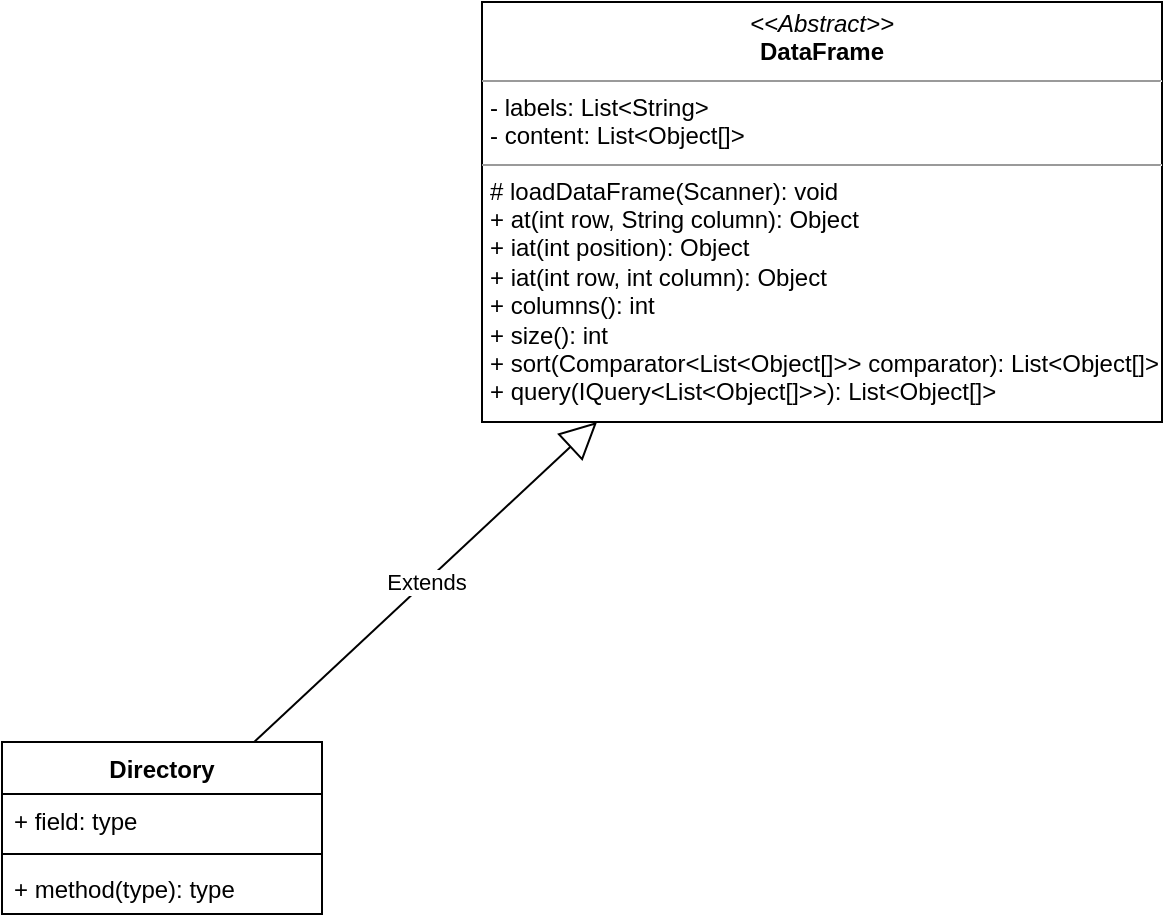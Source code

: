 <mxfile version="15.8.9" type="device"><diagram id="urS2k9F0gYhkVmHAq2of" name="Page-1"><mxGraphModel dx="1038" dy="548" grid="1" gridSize="10" guides="1" tooltips="1" connect="1" arrows="1" fold="1" page="1" pageScale="1" pageWidth="827" pageHeight="1169" math="0" shadow="0"><root><mxCell id="0"/><mxCell id="1" parent="0"/><mxCell id="hxkUsPLVR_R4F4l82HW7-1" value="&lt;p style=&quot;margin: 0px ; margin-top: 4px ; text-align: center&quot;&gt;&lt;i&gt;&amp;lt;&amp;lt;Abstract&amp;gt;&amp;gt;&lt;/i&gt;&lt;br&gt;&lt;b&gt;DataFrame&lt;/b&gt;&lt;/p&gt;&lt;hr size=&quot;1&quot;&gt;&lt;p style=&quot;margin: 0px ; margin-left: 4px&quot;&gt;- labels: List&amp;lt;String&amp;gt;&lt;br&gt;- content: List&amp;lt;Object[]&amp;gt;&lt;br&gt;&lt;/p&gt;&lt;hr size=&quot;1&quot;&gt;&lt;p style=&quot;margin: 0px ; margin-left: 4px&quot;&gt;&lt;span&gt;# loadDataFrame(Scanner): void&lt;/span&gt;&lt;br&gt;&lt;/p&gt;&lt;p style=&quot;margin: 0px 0px 0px 4px&quot;&gt;+ at(int row, String column): Object&lt;/p&gt;&lt;p style=&quot;margin: 0px 0px 0px 4px&quot;&gt;+ iat(int position): Object&lt;/p&gt;&lt;p style=&quot;margin: 0px 0px 0px 4px&quot;&gt;+ iat(int row, int column): Object&lt;/p&gt;&lt;p style=&quot;margin: 0px 0px 0px 4px&quot;&gt;+ columns(): int&lt;br&gt;&lt;/p&gt;&lt;p style=&quot;margin: 0px 0px 0px 4px&quot;&gt;+ size(): int&lt;br&gt;&lt;/p&gt;&lt;p style=&quot;margin: 0px 0px 0px 4px&quot;&gt;+ sort(Comparator&amp;lt;List&amp;lt;Object[]&amp;gt;&amp;gt; comparator): List&amp;lt;Object[]&amp;gt;&lt;br&gt;&lt;/p&gt;&lt;p style=&quot;margin: 0px 0px 0px 4px&quot;&gt;+ query(IQuery&amp;lt;List&amp;lt;Object[]&amp;gt;&amp;gt;): List&amp;lt;Object[]&amp;gt;&lt;/p&gt;" style="verticalAlign=top;align=left;overflow=fill;fontSize=12;fontFamily=Helvetica;html=1;" vertex="1" parent="1"><mxGeometry x="310" y="100" width="340" height="210" as="geometry"/></mxCell><mxCell id="hxkUsPLVR_R4F4l82HW7-2" value="Directory" style="swimlane;fontStyle=1;align=center;verticalAlign=top;childLayout=stackLayout;horizontal=1;startSize=26;horizontalStack=0;resizeParent=1;resizeParentMax=0;resizeLast=0;collapsible=1;marginBottom=0;" vertex="1" parent="1"><mxGeometry x="70" y="470" width="160" height="86" as="geometry"/></mxCell><mxCell id="hxkUsPLVR_R4F4l82HW7-3" value="+ field: type" style="text;strokeColor=none;fillColor=none;align=left;verticalAlign=top;spacingLeft=4;spacingRight=4;overflow=hidden;rotatable=0;points=[[0,0.5],[1,0.5]];portConstraint=eastwest;" vertex="1" parent="hxkUsPLVR_R4F4l82HW7-2"><mxGeometry y="26" width="160" height="26" as="geometry"/></mxCell><mxCell id="hxkUsPLVR_R4F4l82HW7-4" value="" style="line;strokeWidth=1;fillColor=none;align=left;verticalAlign=middle;spacingTop=-1;spacingLeft=3;spacingRight=3;rotatable=0;labelPosition=right;points=[];portConstraint=eastwest;" vertex="1" parent="hxkUsPLVR_R4F4l82HW7-2"><mxGeometry y="52" width="160" height="8" as="geometry"/></mxCell><mxCell id="hxkUsPLVR_R4F4l82HW7-5" value="+ method(type): type" style="text;strokeColor=none;fillColor=none;align=left;verticalAlign=top;spacingLeft=4;spacingRight=4;overflow=hidden;rotatable=0;points=[[0,0.5],[1,0.5]];portConstraint=eastwest;" vertex="1" parent="hxkUsPLVR_R4F4l82HW7-2"><mxGeometry y="60" width="160" height="26" as="geometry"/></mxCell><mxCell id="hxkUsPLVR_R4F4l82HW7-6" value="Extends" style="endArrow=block;endSize=16;endFill=0;html=1;rounded=0;" edge="1" parent="1" source="hxkUsPLVR_R4F4l82HW7-2" target="hxkUsPLVR_R4F4l82HW7-1"><mxGeometry width="160" relative="1" as="geometry"><mxPoint x="330" y="230" as="sourcePoint"/><mxPoint x="490" y="230" as="targetPoint"/></mxGeometry></mxCell></root></mxGraphModel></diagram></mxfile>